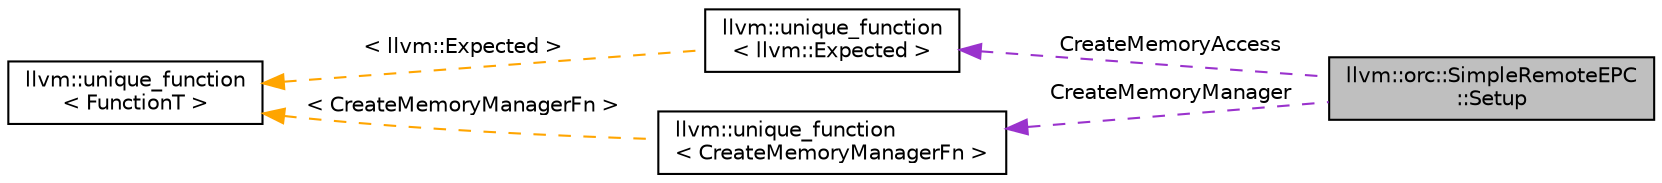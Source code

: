digraph "llvm::orc::SimpleRemoteEPC::Setup"
{
 // LATEX_PDF_SIZE
  bgcolor="transparent";
  edge [fontname="Helvetica",fontsize="10",labelfontname="Helvetica",labelfontsize="10"];
  node [fontname="Helvetica",fontsize="10",shape=record];
  rankdir="LR";
  Node1 [label="llvm::orc::SimpleRemoteEPC\l::Setup",height=0.2,width=0.4,color="black", fillcolor="grey75", style="filled", fontcolor="black",tooltip="A setup object containing callbacks to construct a memory manager and memory access object."];
  Node2 -> Node1 [dir="back",color="darkorchid3",fontsize="10",style="dashed",label=" CreateMemoryAccess" ,fontname="Helvetica"];
  Node2 [label="llvm::unique_function\l\< llvm::Expected \>",height=0.2,width=0.4,color="black",URL="$classllvm_1_1unique__function.html",tooltip=" "];
  Node3 -> Node2 [dir="back",color="orange",fontsize="10",style="dashed",label=" \< llvm::Expected \>" ,fontname="Helvetica"];
  Node3 [label="llvm::unique_function\l\< FunctionT \>",height=0.2,width=0.4,color="black",URL="$classllvm_1_1unique__function.html",tooltip="unique_function is a type-erasing functor similar to std::function."];
  Node4 -> Node1 [dir="back",color="darkorchid3",fontsize="10",style="dashed",label=" CreateMemoryManager" ,fontname="Helvetica"];
  Node4 [label="llvm::unique_function\l\< CreateMemoryManagerFn \>",height=0.2,width=0.4,color="black",URL="$classllvm_1_1unique__function.html",tooltip=" "];
  Node3 -> Node4 [dir="back",color="orange",fontsize="10",style="dashed",label=" \< CreateMemoryManagerFn \>" ,fontname="Helvetica"];
}
